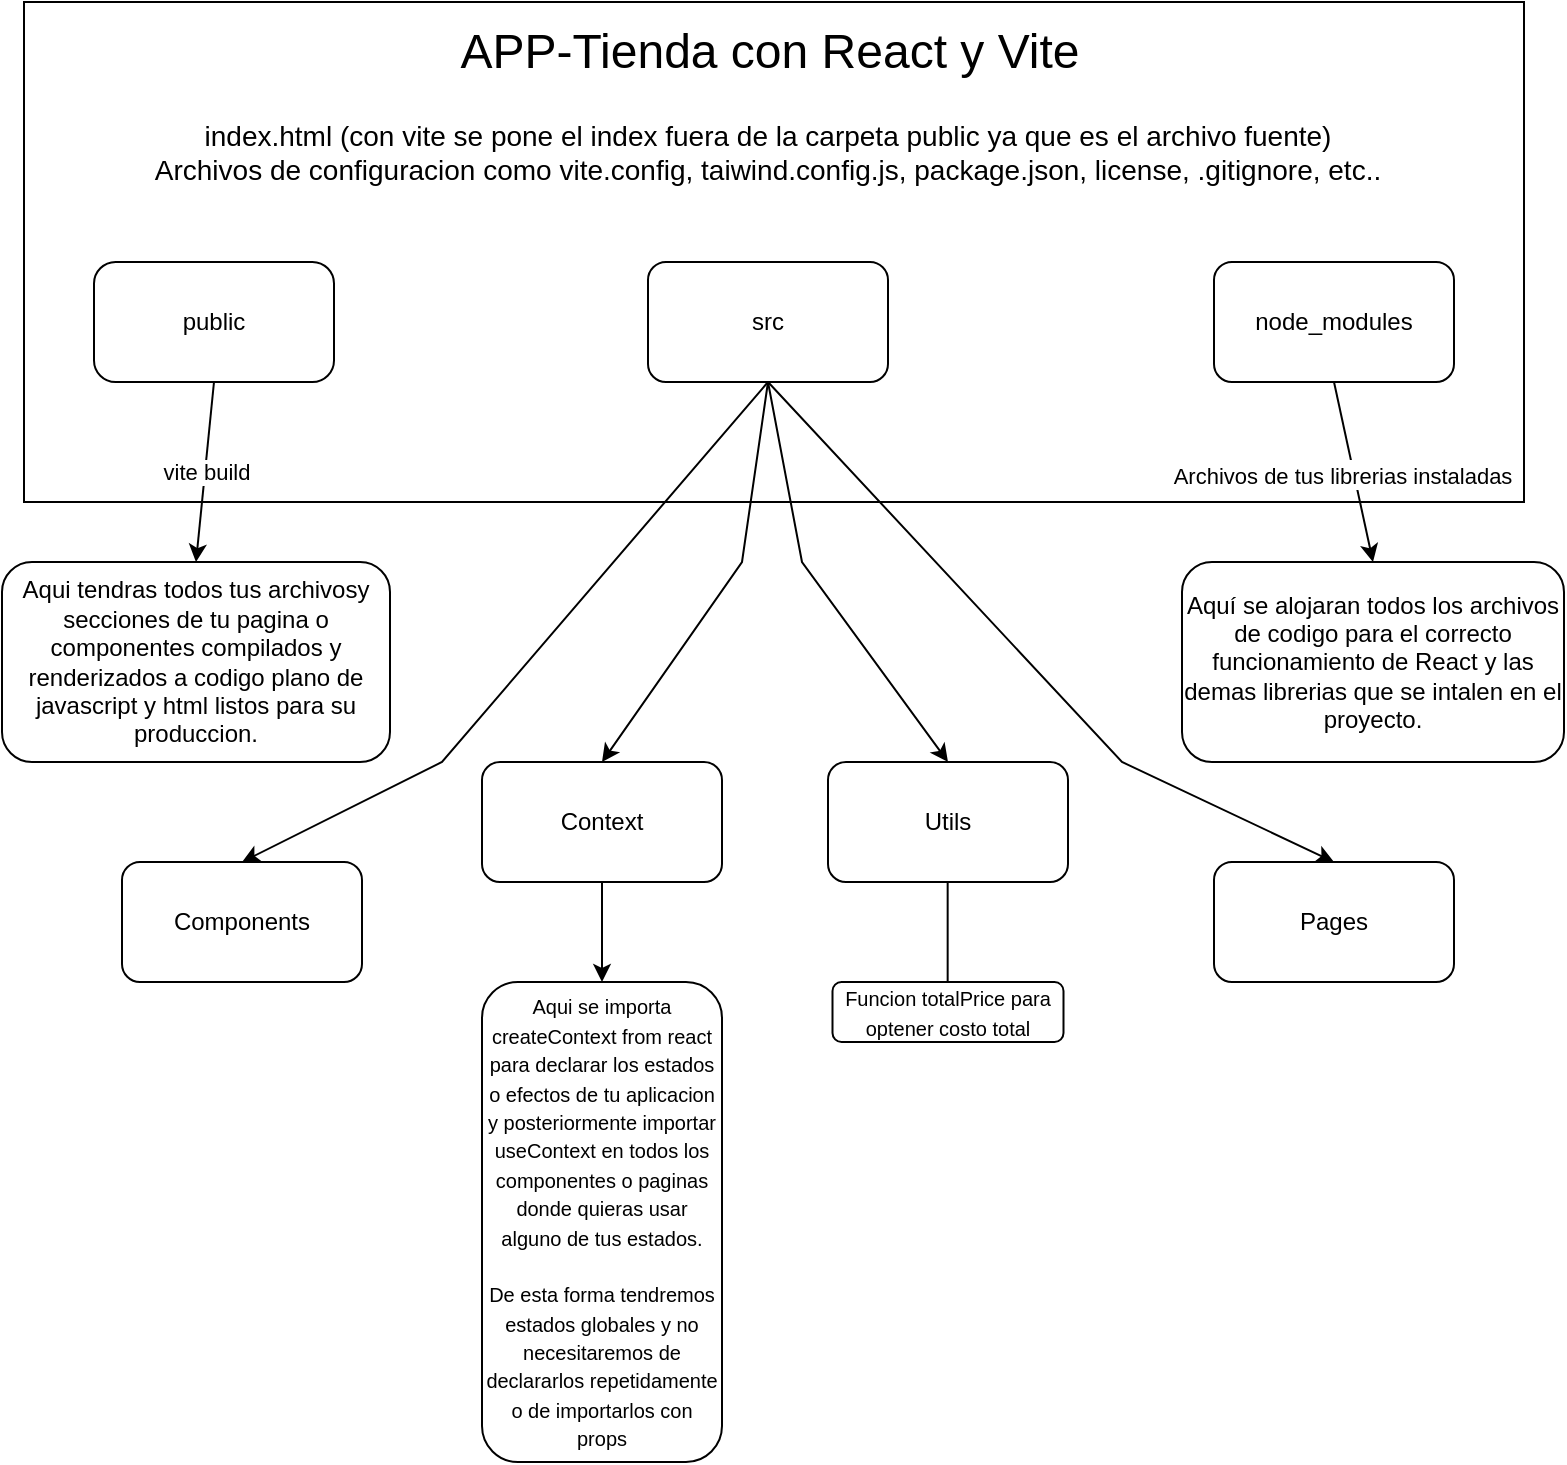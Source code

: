 <mxfile version="22.0.4" type="github">
  <diagram name="Página-1" id="LnPo93rLICJzIyqR1WCt">
    <mxGraphModel dx="587" dy="1300" grid="1" gridSize="10" guides="1" tooltips="1" connect="1" arrows="1" fold="1" page="1" pageScale="1" pageWidth="827" pageHeight="1169" math="0" shadow="0">
      <root>
        <mxCell id="0" />
        <mxCell id="1" parent="0" />
        <mxCell id="c5e6k3FYTeM2-FPtg5ge-7" value="" style="rounded=0;whiteSpace=wrap;html=1;" parent="1" vertex="1">
          <mxGeometry x="41" y="30" width="750" height="250" as="geometry" />
        </mxCell>
        <mxCell id="c5e6k3FYTeM2-FPtg5ge-2" value="" style="rounded=1;whiteSpace=wrap;html=1;" parent="1" vertex="1">
          <mxGeometry x="353" y="160" width="120" height="60" as="geometry" />
        </mxCell>
        <mxCell id="c5e6k3FYTeM2-FPtg5ge-3" value="" style="rounded=1;whiteSpace=wrap;html=1;" parent="1" vertex="1">
          <mxGeometry x="636" y="160" width="120" height="60" as="geometry" />
        </mxCell>
        <mxCell id="c5e6k3FYTeM2-FPtg5ge-5" value="src" style="text;html=1;strokeColor=none;fillColor=none;align=center;verticalAlign=middle;whiteSpace=wrap;rounded=0;" parent="1" vertex="1">
          <mxGeometry x="383" y="175" width="60" height="30" as="geometry" />
        </mxCell>
        <mxCell id="c5e6k3FYTeM2-FPtg5ge-6" value="node_modules" style="text;html=1;strokeColor=none;fillColor=none;align=center;verticalAlign=middle;whiteSpace=wrap;rounded=0;" parent="1" vertex="1">
          <mxGeometry x="651" y="175" width="90" height="30" as="geometry" />
        </mxCell>
        <mxCell id="c5e6k3FYTeM2-FPtg5ge-1" value="" style="rounded=1;whiteSpace=wrap;html=1;arcSize=18;" parent="1" vertex="1">
          <mxGeometry x="76" y="160" width="120" height="60" as="geometry" />
        </mxCell>
        <mxCell id="c5e6k3FYTeM2-FPtg5ge-4" value="public" style="text;html=1;strokeColor=none;fillColor=none;align=center;verticalAlign=middle;whiteSpace=wrap;rounded=0;" parent="1" vertex="1">
          <mxGeometry x="106" y="175" width="60" height="30" as="geometry" />
        </mxCell>
        <mxCell id="c5e6k3FYTeM2-FPtg5ge-8" value="&lt;font style=&quot;font-size: 24px;&quot;&gt;APP-Tienda con React y Vite&lt;/font&gt;" style="text;html=1;strokeColor=none;fillColor=none;align=center;verticalAlign=middle;whiteSpace=wrap;rounded=0;" parent="1" vertex="1">
          <mxGeometry x="239" y="30" width="350" height="50" as="geometry" />
        </mxCell>
        <mxCell id="c5e6k3FYTeM2-FPtg5ge-9" value="&lt;font style=&quot;font-size: 14px;&quot;&gt;index.html (con vite se pone el index fuera de la carpeta public ya que es el archivo fuente)&lt;br&gt;Archivos de configuracion como vite.config, taiwind.config.js, package.json, license, .gitignore, etc..&lt;/font&gt;" style="text;html=1;strokeColor=none;fillColor=none;align=center;verticalAlign=middle;whiteSpace=wrap;rounded=0;" parent="1" vertex="1">
          <mxGeometry x="43" y="80" width="740" height="50" as="geometry" />
        </mxCell>
        <mxCell id="JkvkPI0mQhFTO4Io5UTS-1" value="Aqui tendras todos tus archivosy secciones de tu pagina o componentes compilados y renderizados a codigo plano de javascript y html listos para su produccion." style="rounded=1;whiteSpace=wrap;html=1;" vertex="1" parent="1">
          <mxGeometry x="30" y="310" width="194" height="100" as="geometry" />
        </mxCell>
        <mxCell id="JkvkPI0mQhFTO4Io5UTS-2" value="" style="endArrow=classic;html=1;rounded=0;entryX=0.5;entryY=0;entryDx=0;entryDy=0;exitX=0.5;exitY=1;exitDx=0;exitDy=0;" edge="1" parent="1" source="c5e6k3FYTeM2-FPtg5ge-1" target="JkvkPI0mQhFTO4Io5UTS-1">
          <mxGeometry relative="1" as="geometry">
            <mxPoint x="340" y="340" as="sourcePoint" />
            <mxPoint x="460" y="410" as="targetPoint" />
          </mxGeometry>
        </mxCell>
        <mxCell id="JkvkPI0mQhFTO4Io5UTS-3" value="vite build" style="edgeLabel;resizable=0;html=1;align=center;verticalAlign=middle;" connectable="0" vertex="1" parent="JkvkPI0mQhFTO4Io5UTS-2">
          <mxGeometry relative="1" as="geometry" />
        </mxCell>
        <mxCell id="JkvkPI0mQhFTO4Io5UTS-4" value="Aquí se alojaran todos los archivos de codigo para el correcto funcionamiento de React y las demas librerias que se intalen en el proyecto." style="rounded=1;whiteSpace=wrap;html=1;" vertex="1" parent="1">
          <mxGeometry x="620" y="310" width="191" height="100" as="geometry" />
        </mxCell>
        <mxCell id="JkvkPI0mQhFTO4Io5UTS-5" value="" style="endArrow=classic;html=1;rounded=0;exitX=0.5;exitY=1;exitDx=0;exitDy=0;entryX=0.5;entryY=0;entryDx=0;entryDy=0;" edge="1" parent="1" source="c5e6k3FYTeM2-FPtg5ge-3" target="JkvkPI0mQhFTO4Io5UTS-4">
          <mxGeometry relative="1" as="geometry">
            <mxPoint x="360" y="410" as="sourcePoint" />
            <mxPoint x="460" y="410" as="targetPoint" />
          </mxGeometry>
        </mxCell>
        <mxCell id="JkvkPI0mQhFTO4Io5UTS-6" value="Label" style="edgeLabel;resizable=0;html=1;align=center;verticalAlign=middle;" connectable="0" vertex="1" parent="JkvkPI0mQhFTO4Io5UTS-5">
          <mxGeometry relative="1" as="geometry" />
        </mxCell>
        <mxCell id="JkvkPI0mQhFTO4Io5UTS-7" value="Archivos de tus librerias instaladas" style="edgeLabel;html=1;align=center;verticalAlign=middle;resizable=0;points=[];" vertex="1" connectable="0" parent="JkvkPI0mQhFTO4Io5UTS-5">
          <mxGeometry x="0.04" y="1" relative="1" as="geometry">
            <mxPoint x="-7" as="offset" />
          </mxGeometry>
        </mxCell>
        <mxCell id="JkvkPI0mQhFTO4Io5UTS-8" value="Components" style="rounded=1;whiteSpace=wrap;html=1;" vertex="1" parent="1">
          <mxGeometry x="90" y="460" width="120" height="60" as="geometry" />
        </mxCell>
        <mxCell id="JkvkPI0mQhFTO4Io5UTS-20" style="edgeStyle=orthogonalEdgeStyle;rounded=0;orthogonalLoop=1;jettySize=auto;html=1;entryX=0.5;entryY=0;entryDx=0;entryDy=0;" edge="1" parent="1" source="JkvkPI0mQhFTO4Io5UTS-9" target="JkvkPI0mQhFTO4Io5UTS-19">
          <mxGeometry relative="1" as="geometry" />
        </mxCell>
        <mxCell id="JkvkPI0mQhFTO4Io5UTS-9" value="Context" style="rounded=1;whiteSpace=wrap;html=1;" vertex="1" parent="1">
          <mxGeometry x="270" y="410" width="120" height="60" as="geometry" />
        </mxCell>
        <mxCell id="JkvkPI0mQhFTO4Io5UTS-10" value="Pages" style="rounded=1;whiteSpace=wrap;html=1;" vertex="1" parent="1">
          <mxGeometry x="636" y="460" width="120" height="60" as="geometry" />
        </mxCell>
        <mxCell id="JkvkPI0mQhFTO4Io5UTS-18" style="edgeStyle=orthogonalEdgeStyle;rounded=0;orthogonalLoop=1;jettySize=auto;html=1;entryX=0.5;entryY=0;entryDx=0;entryDy=0;" edge="1" parent="1">
          <mxGeometry relative="1" as="geometry">
            <mxPoint x="502.83" y="470" as="sourcePoint" />
            <mxPoint x="502.83" y="540" as="targetPoint" />
          </mxGeometry>
        </mxCell>
        <mxCell id="JkvkPI0mQhFTO4Io5UTS-11" value="Utils" style="rounded=1;whiteSpace=wrap;html=1;" vertex="1" parent="1">
          <mxGeometry x="443" y="410" width="120" height="60" as="geometry" />
        </mxCell>
        <mxCell id="JkvkPI0mQhFTO4Io5UTS-13" value="" style="endArrow=classic;html=1;rounded=0;entryX=0.5;entryY=0;entryDx=0;entryDy=0;exitX=0.5;exitY=1;exitDx=0;exitDy=0;" edge="1" parent="1" source="c5e6k3FYTeM2-FPtg5ge-2" target="JkvkPI0mQhFTO4Io5UTS-9">
          <mxGeometry width="50" height="50" relative="1" as="geometry">
            <mxPoint x="380" y="320" as="sourcePoint" />
            <mxPoint x="430" y="270" as="targetPoint" />
            <Array as="points">
              <mxPoint x="400" y="310" />
            </Array>
          </mxGeometry>
        </mxCell>
        <mxCell id="JkvkPI0mQhFTO4Io5UTS-14" value="" style="endArrow=classic;html=1;rounded=0;entryX=0.5;entryY=0;entryDx=0;entryDy=0;exitX=0.5;exitY=1;exitDx=0;exitDy=0;" edge="1" parent="1" source="c5e6k3FYTeM2-FPtg5ge-2" target="JkvkPI0mQhFTO4Io5UTS-8">
          <mxGeometry width="50" height="50" relative="1" as="geometry">
            <mxPoint x="380" y="320" as="sourcePoint" />
            <mxPoint x="430" y="270" as="targetPoint" />
            <Array as="points">
              <mxPoint x="250" y="410" />
            </Array>
          </mxGeometry>
        </mxCell>
        <mxCell id="JkvkPI0mQhFTO4Io5UTS-15" value="" style="endArrow=classic;html=1;rounded=0;entryX=0.5;entryY=0;entryDx=0;entryDy=0;exitX=0.5;exitY=1;exitDx=0;exitDy=0;" edge="1" parent="1" source="c5e6k3FYTeM2-FPtg5ge-2" target="JkvkPI0mQhFTO4Io5UTS-11">
          <mxGeometry width="50" height="50" relative="1" as="geometry">
            <mxPoint x="380" y="320" as="sourcePoint" />
            <mxPoint x="430" y="270" as="targetPoint" />
            <Array as="points">
              <mxPoint x="430" y="310" />
            </Array>
          </mxGeometry>
        </mxCell>
        <mxCell id="JkvkPI0mQhFTO4Io5UTS-16" value="" style="endArrow=classic;html=1;rounded=0;entryX=0.5;entryY=0;entryDx=0;entryDy=0;exitX=0.5;exitY=1;exitDx=0;exitDy=0;" edge="1" parent="1" source="c5e6k3FYTeM2-FPtg5ge-2" target="JkvkPI0mQhFTO4Io5UTS-10">
          <mxGeometry width="50" height="50" relative="1" as="geometry">
            <mxPoint x="380" y="320" as="sourcePoint" />
            <mxPoint x="430" y="270" as="targetPoint" />
            <Array as="points">
              <mxPoint x="590" y="410" />
            </Array>
          </mxGeometry>
        </mxCell>
        <mxCell id="JkvkPI0mQhFTO4Io5UTS-17" value="&lt;font style=&quot;font-size: 10px;&quot;&gt;Funcion&amp;nbsp;totalPrice&lt;span style=&quot;background-color: initial;&quot;&gt;&amp;nbsp;para optener costo total&lt;/span&gt;&lt;/font&gt;" style="rounded=1;whiteSpace=wrap;html=1;" vertex="1" parent="1">
          <mxGeometry x="445.25" y="520" width="115.5" height="30" as="geometry" />
        </mxCell>
        <mxCell id="JkvkPI0mQhFTO4Io5UTS-19" value="&lt;font style=&quot;font-size: 10px;&quot;&gt;Aqui se importa createContext from react para declarar los estados o efectos de tu aplicacion y posteriormente importar useContext en todos los componentes o paginas donde quieras usar alguno de tus estados.&lt;br&gt;&lt;br&gt;De esta forma tendremos estados globales y no necesitaremos de declararlos repetidamente o de importarlos con props&lt;br&gt;&lt;/font&gt;" style="rounded=1;whiteSpace=wrap;html=1;" vertex="1" parent="1">
          <mxGeometry x="270" y="520" width="120" height="240" as="geometry" />
        </mxCell>
      </root>
    </mxGraphModel>
  </diagram>
</mxfile>
